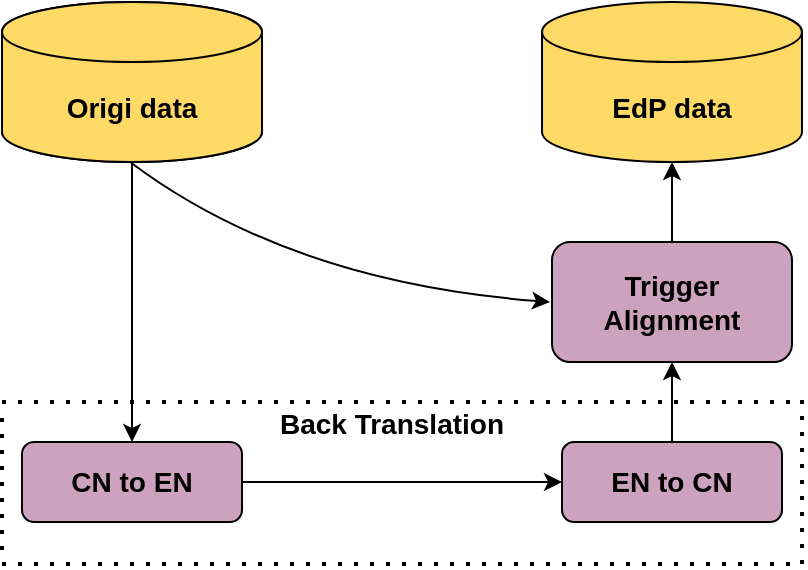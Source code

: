 <mxfile version="14.7.3" type="github">
  <diagram id="r0_OtTjxxLFYF3EnkZ2t" name="Page-1">
    <mxGraphModel dx="1038" dy="491" grid="1" gridSize="10" guides="1" tooltips="1" connect="1" arrows="1" fold="1" page="1" pageScale="1" pageWidth="827" pageHeight="1169" math="0" shadow="0">
      <root>
        <mxCell id="0" />
        <mxCell id="1" parent="0" />
        <mxCell id="82LwOxKId_zlGsn1i3E0-1" value="Origi data" style="shape=cylinder3;whiteSpace=wrap;html=1;boundedLbl=1;backgroundOutline=1;size=15;fillColor=#FFD966;" vertex="1" parent="1">
          <mxGeometry x="210" y="290" width="130" height="80" as="geometry" />
        </mxCell>
        <mxCell id="82LwOxKId_zlGsn1i3E0-2" value="&lt;b&gt;&lt;font style=&quot;font-size: 14px&quot;&gt;Origi data&lt;/font&gt;&lt;/b&gt;" style="shape=cylinder3;whiteSpace=wrap;html=1;boundedLbl=1;backgroundOutline=1;size=15;fillColor=#FFD966;" vertex="1" parent="1">
          <mxGeometry x="210" y="290" width="130" height="80" as="geometry" />
        </mxCell>
        <mxCell id="82LwOxKId_zlGsn1i3E0-3" value="&lt;b&gt;&lt;font style=&quot;font-size: 14px&quot;&gt;EdP data&lt;/font&gt;&lt;/b&gt;" style="shape=cylinder3;whiteSpace=wrap;html=1;boundedLbl=1;backgroundOutline=1;size=15;fillColor=#FFD966;" vertex="1" parent="1">
          <mxGeometry x="480" y="290" width="130" height="80" as="geometry" />
        </mxCell>
        <mxCell id="82LwOxKId_zlGsn1i3E0-4" value="" style="rounded=1;whiteSpace=wrap;html=1;fillColor=#CDA2BE;" vertex="1" parent="1">
          <mxGeometry x="220" y="510" width="110" height="40" as="geometry" />
        </mxCell>
        <mxCell id="82LwOxKId_zlGsn1i3E0-5" value="&lt;b&gt;&lt;font style=&quot;font-size: 14px&quot;&gt;CN to EN&lt;/font&gt;&lt;/b&gt;" style="text;html=1;strokeColor=none;fillColor=none;align=center;verticalAlign=middle;whiteSpace=wrap;rounded=0;" vertex="1" parent="1">
          <mxGeometry x="230" y="510" width="90" height="40" as="geometry" />
        </mxCell>
        <mxCell id="82LwOxKId_zlGsn1i3E0-7" value="" style="rounded=1;whiteSpace=wrap;html=1;fillColor=#CDA2BE;" vertex="1" parent="1">
          <mxGeometry x="490" y="510" width="110" height="40" as="geometry" />
        </mxCell>
        <mxCell id="82LwOxKId_zlGsn1i3E0-8" value="&lt;b&gt;&lt;font style=&quot;font-size: 14px&quot;&gt;EN to CN&lt;/font&gt;&lt;/b&gt;" style="text;html=1;strokeColor=none;fillColor=none;align=center;verticalAlign=middle;whiteSpace=wrap;rounded=0;" vertex="1" parent="1">
          <mxGeometry x="500" y="510" width="90" height="40" as="geometry" />
        </mxCell>
        <mxCell id="82LwOxKId_zlGsn1i3E0-11" value="" style="endArrow=classic;html=1;exitX=0.5;exitY=1;exitDx=0;exitDy=0;exitPerimeter=0;entryX=0.5;entryY=0;entryDx=0;entryDy=0;" edge="1" parent="1" source="82LwOxKId_zlGsn1i3E0-2" target="82LwOxKId_zlGsn1i3E0-5">
          <mxGeometry width="50" height="50" relative="1" as="geometry">
            <mxPoint x="390" y="430" as="sourcePoint" />
            <mxPoint x="440" y="380" as="targetPoint" />
          </mxGeometry>
        </mxCell>
        <mxCell id="82LwOxKId_zlGsn1i3E0-12" value="" style="endArrow=classic;html=1;exitX=1;exitY=0.5;exitDx=0;exitDy=0;entryX=0;entryY=0.5;entryDx=0;entryDy=0;" edge="1" parent="1" source="82LwOxKId_zlGsn1i3E0-4" target="82LwOxKId_zlGsn1i3E0-7">
          <mxGeometry width="50" height="50" relative="1" as="geometry">
            <mxPoint x="390" y="430" as="sourcePoint" />
            <mxPoint x="440" y="380" as="targetPoint" />
          </mxGeometry>
        </mxCell>
        <mxCell id="82LwOxKId_zlGsn1i3E0-13" value="" style="rounded=1;whiteSpace=wrap;html=1;fillColor=#CDA2BE;" vertex="1" parent="1">
          <mxGeometry x="485" y="410" width="120" height="60" as="geometry" />
        </mxCell>
        <mxCell id="82LwOxKId_zlGsn1i3E0-14" value="&lt;font style=&quot;font-size: 14px&quot;&gt;&lt;b&gt;Trigger Alignment&lt;/b&gt;&lt;/font&gt;" style="text;html=1;strokeColor=none;fillColor=none;align=center;verticalAlign=middle;whiteSpace=wrap;rounded=0;" vertex="1" parent="1">
          <mxGeometry x="500" y="420" width="90" height="40" as="geometry" />
        </mxCell>
        <mxCell id="82LwOxKId_zlGsn1i3E0-15" value="" style="endArrow=classic;html=1;exitX=0.5;exitY=0;exitDx=0;exitDy=0;entryX=0.5;entryY=1;entryDx=0;entryDy=0;" edge="1" parent="1" source="82LwOxKId_zlGsn1i3E0-8" target="82LwOxKId_zlGsn1i3E0-13">
          <mxGeometry width="50" height="50" relative="1" as="geometry">
            <mxPoint x="390" y="410" as="sourcePoint" />
            <mxPoint x="440" y="360" as="targetPoint" />
          </mxGeometry>
        </mxCell>
        <mxCell id="82LwOxKId_zlGsn1i3E0-16" value="" style="endArrow=classic;html=1;exitX=0.5;exitY=0;exitDx=0;exitDy=0;entryX=0.5;entryY=1;entryDx=0;entryDy=0;entryPerimeter=0;" edge="1" parent="1" source="82LwOxKId_zlGsn1i3E0-13" target="82LwOxKId_zlGsn1i3E0-3">
          <mxGeometry width="50" height="50" relative="1" as="geometry">
            <mxPoint x="390" y="410" as="sourcePoint" />
            <mxPoint x="440" y="360" as="targetPoint" />
          </mxGeometry>
        </mxCell>
        <mxCell id="82LwOxKId_zlGsn1i3E0-17" value="" style="endArrow=none;dashed=1;html=1;dashPattern=1 3;strokeWidth=2;" edge="1" parent="1">
          <mxGeometry width="50" height="50" relative="1" as="geometry">
            <mxPoint x="210" y="490" as="sourcePoint" />
            <mxPoint x="610" y="490" as="targetPoint" />
          </mxGeometry>
        </mxCell>
        <mxCell id="82LwOxKId_zlGsn1i3E0-18" value="" style="endArrow=none;dashed=1;html=1;dashPattern=1 3;strokeWidth=2;" edge="1" parent="1">
          <mxGeometry width="50" height="50" relative="1" as="geometry">
            <mxPoint x="210" y="498" as="sourcePoint" />
            <mxPoint x="210" y="568" as="targetPoint" />
          </mxGeometry>
        </mxCell>
        <mxCell id="82LwOxKId_zlGsn1i3E0-19" value="" style="endArrow=none;dashed=1;html=1;dashPattern=1 3;strokeWidth=2;" edge="1" parent="1">
          <mxGeometry width="50" height="50" relative="1" as="geometry">
            <mxPoint x="210" y="571" as="sourcePoint" />
            <mxPoint x="610" y="571" as="targetPoint" />
          </mxGeometry>
        </mxCell>
        <mxCell id="82LwOxKId_zlGsn1i3E0-20" value="" style="endArrow=none;dashed=1;html=1;dashPattern=1 3;strokeWidth=2;" edge="1" parent="1">
          <mxGeometry width="50" height="50" relative="1" as="geometry">
            <mxPoint x="610" y="571" as="sourcePoint" />
            <mxPoint x="610" y="487" as="targetPoint" />
          </mxGeometry>
        </mxCell>
        <mxCell id="82LwOxKId_zlGsn1i3E0-21" value="" style="curved=1;endArrow=classic;html=1;" edge="1" parent="1">
          <mxGeometry width="50" height="50" relative="1" as="geometry">
            <mxPoint x="274" y="370" as="sourcePoint" />
            <mxPoint x="484" y="440" as="targetPoint" />
            <Array as="points">
              <mxPoint x="354" y="430" />
            </Array>
          </mxGeometry>
        </mxCell>
        <mxCell id="82LwOxKId_zlGsn1i3E0-22" value="&lt;font style=&quot;font-size: 14px&quot;&gt;&lt;b&gt;Back Translation&lt;/b&gt;&lt;/font&gt;" style="text;html=1;strokeColor=none;fillColor=none;align=center;verticalAlign=middle;whiteSpace=wrap;rounded=0;" vertex="1" parent="1">
          <mxGeometry x="340" y="491" width="130" height="20" as="geometry" />
        </mxCell>
      </root>
    </mxGraphModel>
  </diagram>
</mxfile>
